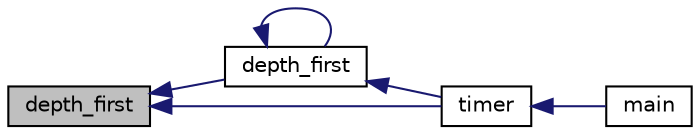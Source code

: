 digraph G
{
  edge [fontname="Helvetica",fontsize="10",labelfontname="Helvetica",labelfontsize="10"];
  node [fontname="Helvetica",fontsize="10",shape=record];
  rankdir="LR";
  Node1 [label="depth_first",height=0.2,width=0.4,color="black", fillcolor="grey75", style="filled" fontcolor="black"];
  Node1 -> Node2 [dir="back",color="midnightblue",fontsize="10",style="solid"];
  Node2 [label="depth_first",height=0.2,width=0.4,color="black", fillcolor="white", style="filled",URL="$przeszukiwanie_8cpp.html#adf1676fd94d7e754f7eb562ad1e86edd"];
  Node2 -> Node2 [dir="back",color="midnightblue",fontsize="10",style="solid"];
  Node2 -> Node3 [dir="back",color="midnightblue",fontsize="10",style="solid"];
  Node3 [label="timer",height=0.2,width=0.4,color="black", fillcolor="white", style="filled",URL="$timer_8cpp.html#a29d90bc26000d502cdee91c591dd2370"];
  Node3 -> Node4 [dir="back",color="midnightblue",fontsize="10",style="solid"];
  Node4 [label="main",height=0.2,width=0.4,color="black", fillcolor="white", style="filled",URL="$main_8cpp.html#a3c04138a5bfe5d72780bb7e82a18e627"];
  Node1 -> Node3 [dir="back",color="midnightblue",fontsize="10",style="solid"];
}
